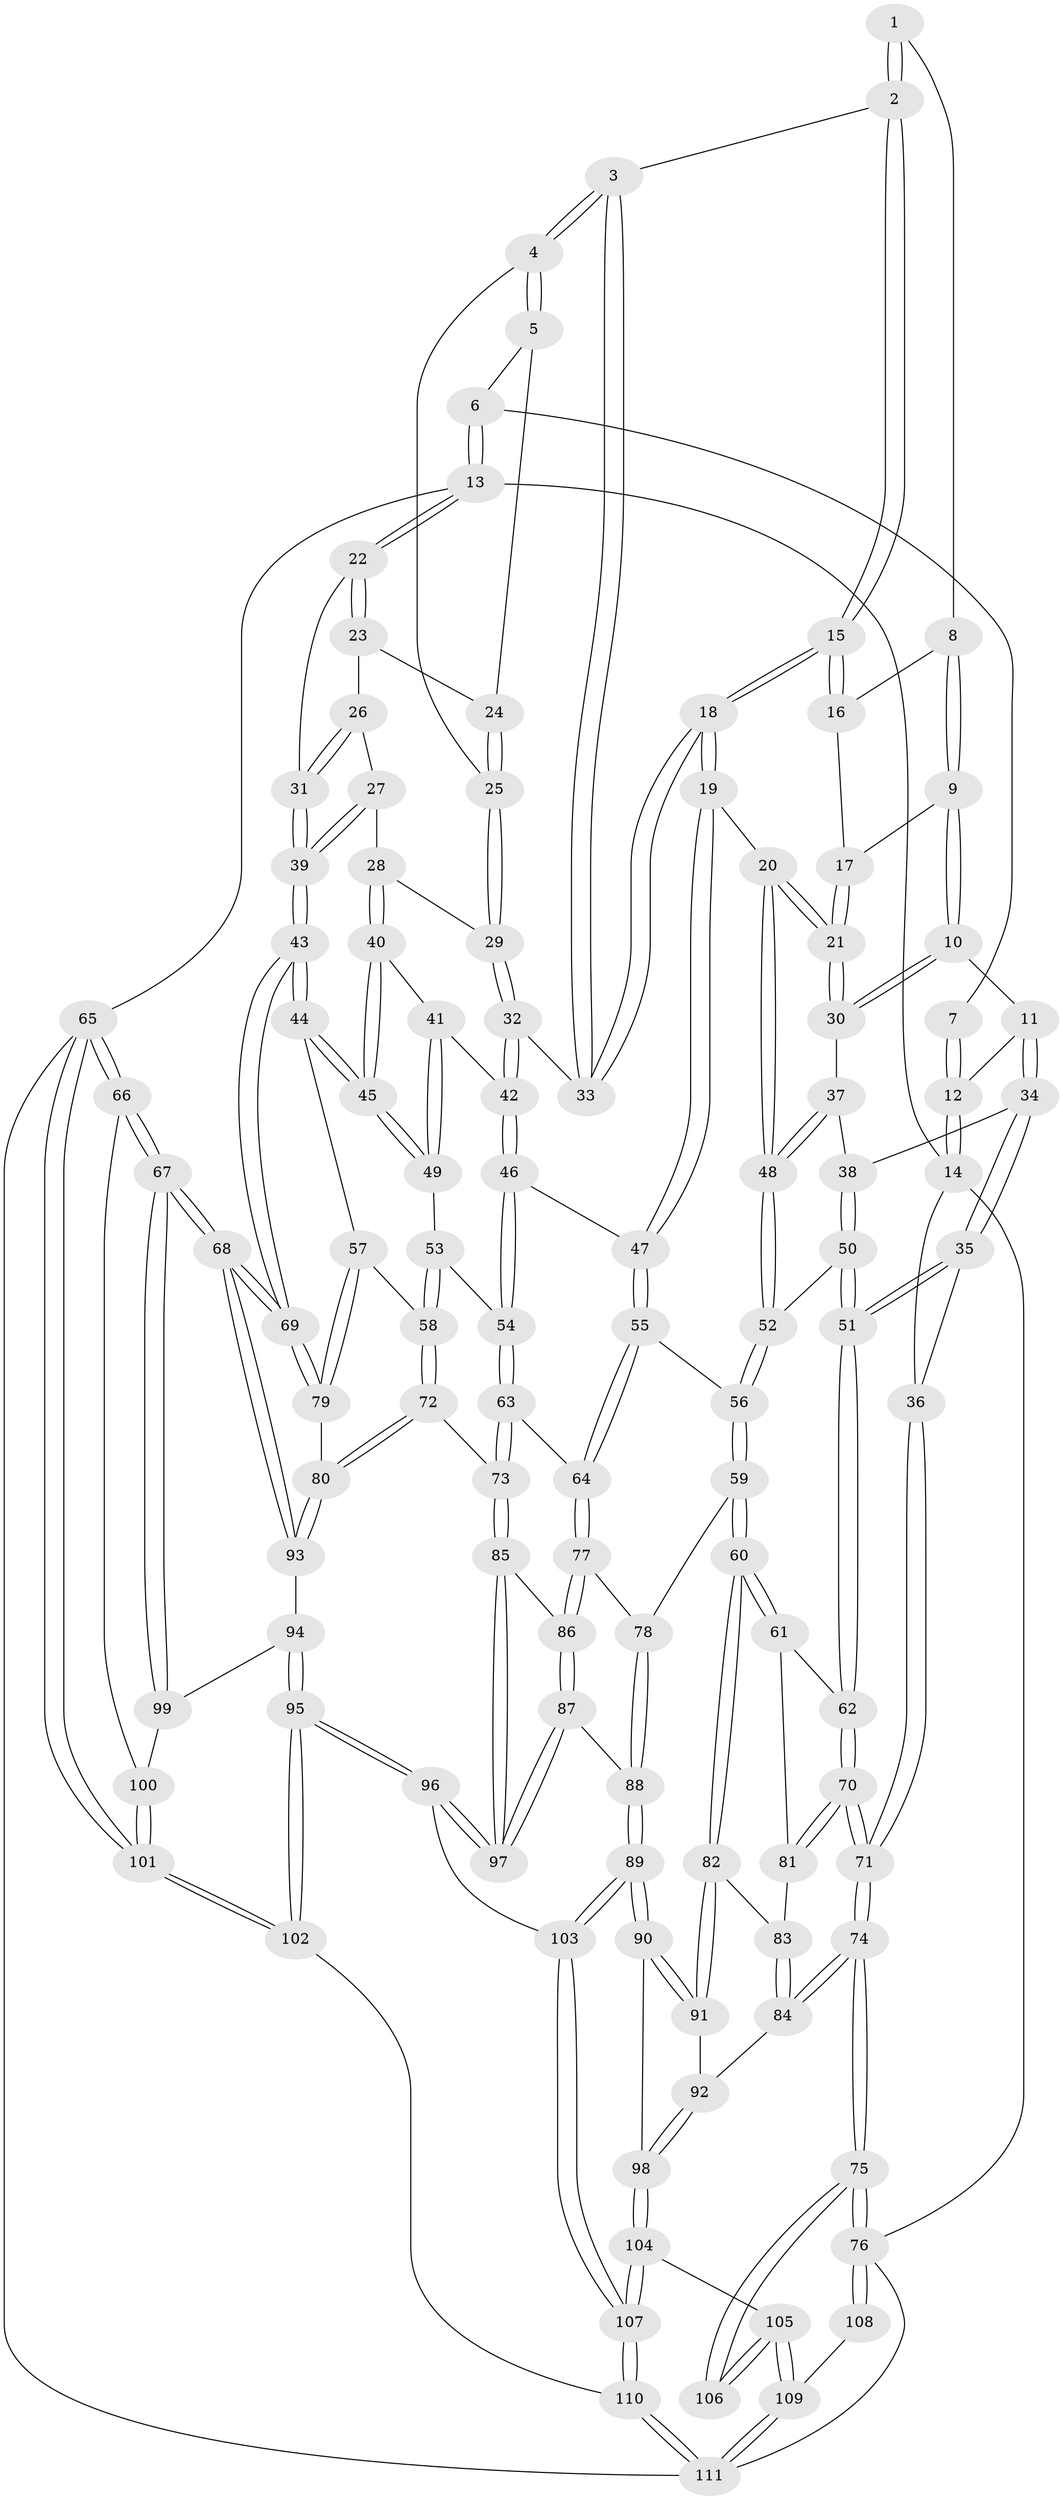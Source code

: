 // Generated by graph-tools (version 1.1) at 2025/16/03/09/25 04:16:54]
// undirected, 111 vertices, 274 edges
graph export_dot {
graph [start="1"]
  node [color=gray90,style=filled];
  1 [pos="+0.5345963405035378+0"];
  2 [pos="+0.625406939411236+0.04788726020691893"];
  3 [pos="+0.7458890876103493+0.0286487721302301"];
  4 [pos="+0.7666610816166899+0"];
  5 [pos="+0.7831658741658614+0"];
  6 [pos="+0.7869132571131751+0"];
  7 [pos="+0.5287118610906346+0"];
  8 [pos="+0.5259373936465823+0"];
  9 [pos="+0.41454216192039345+0.052102546868083195"];
  10 [pos="+0.3950280374700153+0.05482886163945534"];
  11 [pos="+0.30217499316774016+0"];
  12 [pos="+0.22968177335904708+0"];
  13 [pos="+1+0"];
  14 [pos="+0+0"];
  15 [pos="+0.5709797744096554+0.09874161010711341"];
  16 [pos="+0.5260610192034492+0.023864977534890502"];
  17 [pos="+0.4843305808493306+0.059836460195260795"];
  18 [pos="+0.5673320540558696+0.1863559981033975"];
  19 [pos="+0.5576934439419471+0.20067826542086847"];
  20 [pos="+0.5226939188141995+0.20612349821127335"];
  21 [pos="+0.4805295333026368+0.16555322880898785"];
  22 [pos="+1+0"];
  23 [pos="+0.915236893563346+0.054454614740168134"];
  24 [pos="+0.9148606369553028+0.0543189791727267"];
  25 [pos="+0.8799297522112653+0.09874134155625924"];
  26 [pos="+0.9327898224786568+0.0729760231893423"];
  27 [pos="+0.9515268405747769+0.12256479231890267"];
  28 [pos="+0.8734261022761283+0.15268269689272163"];
  29 [pos="+0.8654584904469323+0.14540405157983152"];
  30 [pos="+0.43732082054512383+0.14201726555829292"];
  31 [pos="+1+0"];
  32 [pos="+0.7482769651756193+0.11122740200753668"];
  33 [pos="+0.7464582346341229+0.10860262245312945"];
  34 [pos="+0.26540048189757337+0.14818364300096118"];
  35 [pos="+0.010497141370679431+0.16487418413588015"];
  36 [pos="+0+0.08191278806860161"];
  37 [pos="+0.34829774891202825+0.17080109625017853"];
  38 [pos="+0.2831165396508256+0.17851382803663074"];
  39 [pos="+1+0.24898283516190647"];
  40 [pos="+0.8859907664359853+0.21251038835592032"];
  41 [pos="+0.852116034603418+0.23397020341883562"];
  42 [pos="+0.7604004735565345+0.24249361013401627"];
  43 [pos="+1+0.2744538526240632"];
  44 [pos="+1+0.2923416439170609"];
  45 [pos="+1+0.28483201973082"];
  46 [pos="+0.7202956023041877+0.3180286040863812"];
  47 [pos="+0.6178074538660603+0.26837545626913406"];
  48 [pos="+0.47082593121608574+0.2628658813794021"];
  49 [pos="+0.8637634957013092+0.33922826402581424"];
  50 [pos="+0.2940245427092333+0.29411219626676405"];
  51 [pos="+0.22083283915411608+0.36734318314887543"];
  52 [pos="+0.43289312403082586+0.31461242055065897"];
  53 [pos="+0.8521419902724837+0.348454460153248"];
  54 [pos="+0.7343719505846508+0.3569566032845135"];
  55 [pos="+0.5381813972016721+0.4208201926223018"];
  56 [pos="+0.4631403781242106+0.3956528865743437"];
  57 [pos="+0.9085332589942974+0.45258275124922076"];
  58 [pos="+0.9065109214020186+0.45298984100938394"];
  59 [pos="+0.3544122390349574+0.5391852495535018"];
  60 [pos="+0.31118072971497157+0.5465502315838688"];
  61 [pos="+0.242578050503003+0.437185860842869"];
  62 [pos="+0.22007318681557309+0.37092213931383494"];
  63 [pos="+0.7017571698089253+0.49736495731383035"];
  64 [pos="+0.5430839600203136+0.42520714559553163"];
  65 [pos="+1+1"];
  66 [pos="+1+0.8335604793545301"];
  67 [pos="+1+0.7559233405384125"];
  68 [pos="+1+0.6875423942427277"];
  69 [pos="+1+0.5500425413741826"];
  70 [pos="+0+0.4762216697521884"];
  71 [pos="+0+0.4816784108837048"];
  72 [pos="+0.7566208240061474+0.5986316549308773"];
  73 [pos="+0.7318268108793093+0.5897192897246991"];
  74 [pos="+0+0.6736114259678265"];
  75 [pos="+0+0.677226275303632"];
  76 [pos="+0+1"];
  77 [pos="+0.4882080258902311+0.5801448689027923"];
  78 [pos="+0.42762139873993493+0.5751226963772517"];
  79 [pos="+1+0.5324842154327109"];
  80 [pos="+0.7827528885305808+0.6204826283038841"];
  81 [pos="+0.11284223929145186+0.519965312555791"];
  82 [pos="+0.26649773535129534+0.6216972975091833"];
  83 [pos="+0.15270622600561135+0.566878744341467"];
  84 [pos="+0+0.6764148813033798"];
  85 [pos="+0.6498078935065658+0.6395415564661069"];
  86 [pos="+0.6255515481879866+0.6416076588621656"];
  87 [pos="+0.46523642640837143+0.7595611011587411"];
  88 [pos="+0.45212150669444473+0.7638326663015416"];
  89 [pos="+0.39363807681385377+0.8094133028975793"];
  90 [pos="+0.3249743895581324+0.7615997785855656"];
  91 [pos="+0.26552460773328607+0.6254676890503602"];
  92 [pos="+0.1165739054229983+0.7016128455598308"];
  93 [pos="+0.785011904059113+0.6234041576109711"];
  94 [pos="+0.804248704939272+0.673679102462844"];
  95 [pos="+0.6962692862674777+0.9796294230280911"];
  96 [pos="+0.6359856706414032+0.8869713117715854"];
  97 [pos="+0.628661228883079+0.8539793090308491"];
  98 [pos="+0.1808345714789504+0.8433964235056804"];
  99 [pos="+0.8720199058001623+0.7544130858798705"];
  100 [pos="+0.8832184351648185+0.8517196756905551"];
  101 [pos="+0.765418828579186+1"];
  102 [pos="+0.7485176270587006+1"];
  103 [pos="+0.4001297310187674+0.8601700162577886"];
  104 [pos="+0.1582752923990054+0.903016980521482"];
  105 [pos="+0.1565139753842234+0.9047544928182606"];
  106 [pos="+0+0.7369094055955312"];
  107 [pos="+0.3871364366482182+0.9287642849446824"];
  108 [pos="+0.056097343221113885+0.9394596863140653"];
  109 [pos="+0.14778222556612983+0.9343889067419704"];
  110 [pos="+0.42899032159761186+1"];
  111 [pos="+0.18468574273922667+1"];
  1 -- 2;
  1 -- 2;
  1 -- 8;
  2 -- 3;
  2 -- 15;
  2 -- 15;
  3 -- 4;
  3 -- 4;
  3 -- 33;
  3 -- 33;
  4 -- 5;
  4 -- 5;
  4 -- 25;
  5 -- 6;
  5 -- 24;
  6 -- 7;
  6 -- 13;
  6 -- 13;
  7 -- 12;
  7 -- 12;
  8 -- 9;
  8 -- 9;
  8 -- 16;
  9 -- 10;
  9 -- 10;
  9 -- 17;
  10 -- 11;
  10 -- 30;
  10 -- 30;
  11 -- 12;
  11 -- 34;
  11 -- 34;
  12 -- 14;
  12 -- 14;
  13 -- 14;
  13 -- 22;
  13 -- 22;
  13 -- 65;
  14 -- 36;
  14 -- 76;
  15 -- 16;
  15 -- 16;
  15 -- 18;
  15 -- 18;
  16 -- 17;
  17 -- 21;
  17 -- 21;
  18 -- 19;
  18 -- 19;
  18 -- 33;
  18 -- 33;
  19 -- 20;
  19 -- 47;
  19 -- 47;
  20 -- 21;
  20 -- 21;
  20 -- 48;
  20 -- 48;
  21 -- 30;
  21 -- 30;
  22 -- 23;
  22 -- 23;
  22 -- 31;
  23 -- 24;
  23 -- 26;
  24 -- 25;
  24 -- 25;
  25 -- 29;
  25 -- 29;
  26 -- 27;
  26 -- 31;
  26 -- 31;
  27 -- 28;
  27 -- 39;
  27 -- 39;
  28 -- 29;
  28 -- 40;
  28 -- 40;
  29 -- 32;
  29 -- 32;
  30 -- 37;
  31 -- 39;
  31 -- 39;
  32 -- 33;
  32 -- 42;
  32 -- 42;
  34 -- 35;
  34 -- 35;
  34 -- 38;
  35 -- 36;
  35 -- 51;
  35 -- 51;
  36 -- 71;
  36 -- 71;
  37 -- 38;
  37 -- 48;
  37 -- 48;
  38 -- 50;
  38 -- 50;
  39 -- 43;
  39 -- 43;
  40 -- 41;
  40 -- 45;
  40 -- 45;
  41 -- 42;
  41 -- 49;
  41 -- 49;
  42 -- 46;
  42 -- 46;
  43 -- 44;
  43 -- 44;
  43 -- 69;
  43 -- 69;
  44 -- 45;
  44 -- 45;
  44 -- 57;
  45 -- 49;
  45 -- 49;
  46 -- 47;
  46 -- 54;
  46 -- 54;
  47 -- 55;
  47 -- 55;
  48 -- 52;
  48 -- 52;
  49 -- 53;
  50 -- 51;
  50 -- 51;
  50 -- 52;
  51 -- 62;
  51 -- 62;
  52 -- 56;
  52 -- 56;
  53 -- 54;
  53 -- 58;
  53 -- 58;
  54 -- 63;
  54 -- 63;
  55 -- 56;
  55 -- 64;
  55 -- 64;
  56 -- 59;
  56 -- 59;
  57 -- 58;
  57 -- 79;
  57 -- 79;
  58 -- 72;
  58 -- 72;
  59 -- 60;
  59 -- 60;
  59 -- 78;
  60 -- 61;
  60 -- 61;
  60 -- 82;
  60 -- 82;
  61 -- 62;
  61 -- 81;
  62 -- 70;
  62 -- 70;
  63 -- 64;
  63 -- 73;
  63 -- 73;
  64 -- 77;
  64 -- 77;
  65 -- 66;
  65 -- 66;
  65 -- 101;
  65 -- 101;
  65 -- 111;
  66 -- 67;
  66 -- 67;
  66 -- 100;
  67 -- 68;
  67 -- 68;
  67 -- 99;
  67 -- 99;
  68 -- 69;
  68 -- 69;
  68 -- 93;
  68 -- 93;
  69 -- 79;
  69 -- 79;
  70 -- 71;
  70 -- 71;
  70 -- 81;
  70 -- 81;
  71 -- 74;
  71 -- 74;
  72 -- 73;
  72 -- 80;
  72 -- 80;
  73 -- 85;
  73 -- 85;
  74 -- 75;
  74 -- 75;
  74 -- 84;
  74 -- 84;
  75 -- 76;
  75 -- 76;
  75 -- 106;
  75 -- 106;
  76 -- 108;
  76 -- 108;
  76 -- 111;
  77 -- 78;
  77 -- 86;
  77 -- 86;
  78 -- 88;
  78 -- 88;
  79 -- 80;
  80 -- 93;
  80 -- 93;
  81 -- 83;
  82 -- 83;
  82 -- 91;
  82 -- 91;
  83 -- 84;
  83 -- 84;
  84 -- 92;
  85 -- 86;
  85 -- 97;
  85 -- 97;
  86 -- 87;
  86 -- 87;
  87 -- 88;
  87 -- 97;
  87 -- 97;
  88 -- 89;
  88 -- 89;
  89 -- 90;
  89 -- 90;
  89 -- 103;
  89 -- 103;
  90 -- 91;
  90 -- 91;
  90 -- 98;
  91 -- 92;
  92 -- 98;
  92 -- 98;
  93 -- 94;
  94 -- 95;
  94 -- 95;
  94 -- 99;
  95 -- 96;
  95 -- 96;
  95 -- 102;
  95 -- 102;
  96 -- 97;
  96 -- 97;
  96 -- 103;
  98 -- 104;
  98 -- 104;
  99 -- 100;
  100 -- 101;
  100 -- 101;
  101 -- 102;
  101 -- 102;
  102 -- 110;
  103 -- 107;
  103 -- 107;
  104 -- 105;
  104 -- 107;
  104 -- 107;
  105 -- 106;
  105 -- 106;
  105 -- 109;
  105 -- 109;
  107 -- 110;
  107 -- 110;
  108 -- 109;
  109 -- 111;
  109 -- 111;
  110 -- 111;
  110 -- 111;
}
